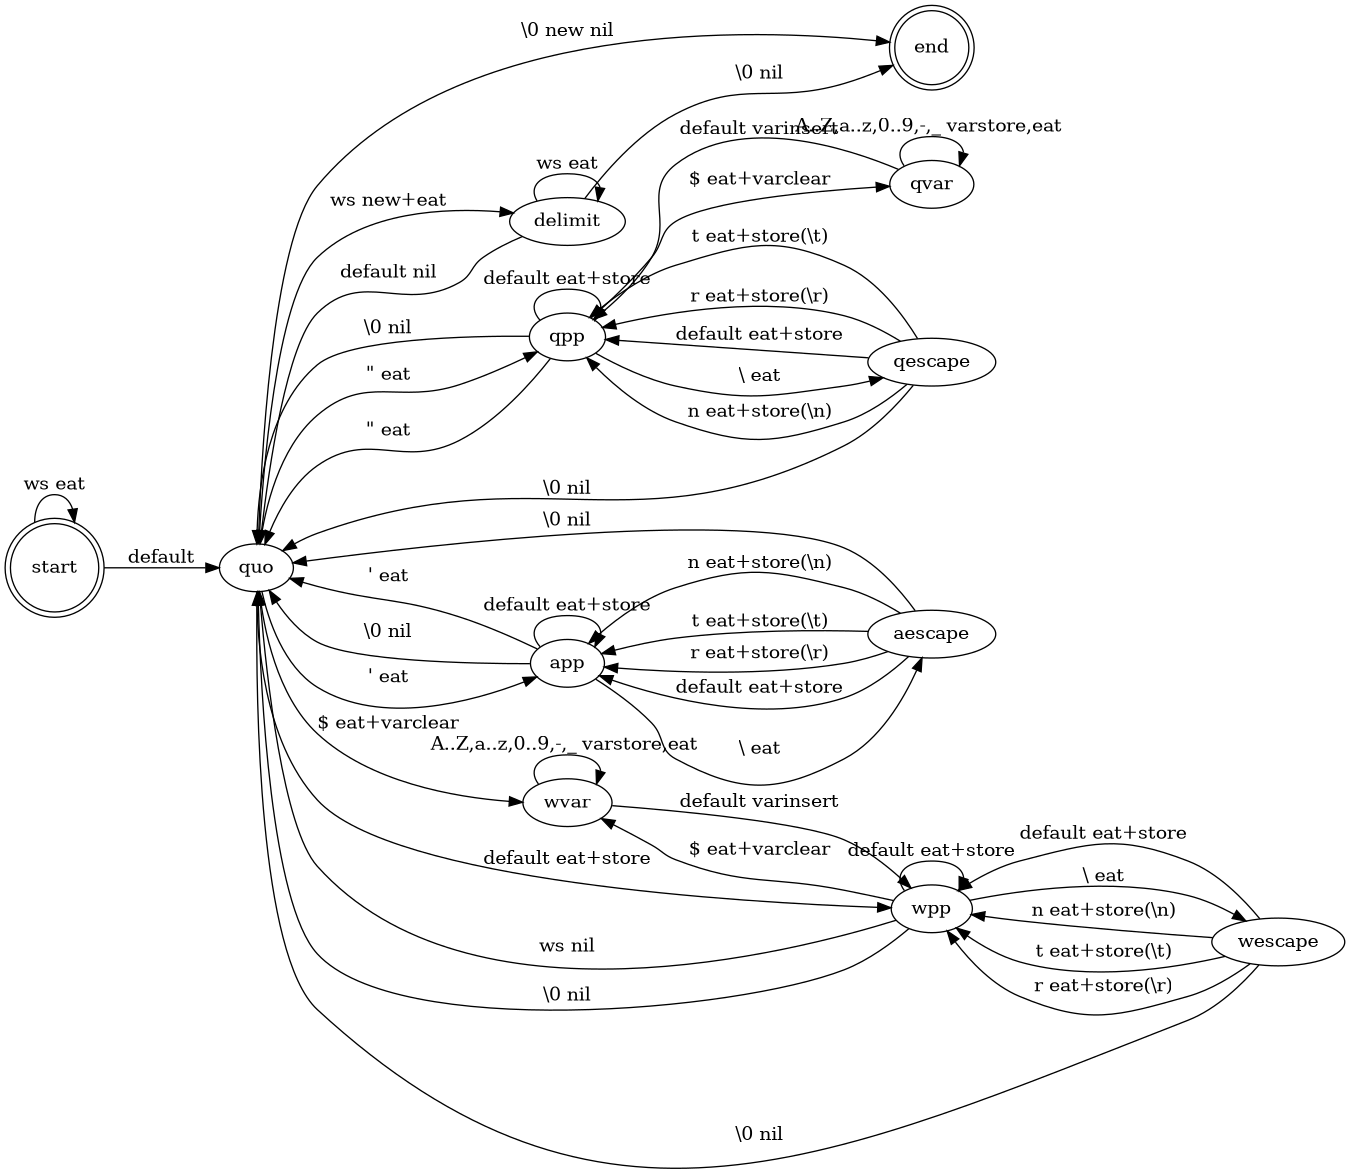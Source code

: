 digraph "libcli_tokenizer" {
	epsilon=0.01;
	maxiter=1000;
	start=4;
	center=1;
	size="9,9";
	edgehandles=0;
	rankdir=LR;
	
	"start" [shape = doublecircle];
	"end" [shape = doublecircle level=1];

	"start"	-> "start"	[label="ws eat"]
	"start" -> "quo"	[label="default"]

	"quo" -> "delimit" [label="ws new+eat"]
	"quo" -> "qpp"	[label="\" eat"]
	"quo" -> "app"	[label="\' eat"]
	"quo" -> "end"	[label="\\0 new nil"]
	"quo" -> "wvar" [label="$ eat+varclear"]
	"quo" -> "wpp"	[label="default eat+store"]


	"delimit" -> "delimit"	[label="ws eat"]
	"delimit" -> "end"		[label="\\0 nil"]
	"delimit" -> "quo"		[label="default nil"]

	"wpp"	-> "wescape"		[label="\\ eat"]
	"wpp"	-> "quo"	[label="ws nil"]
	"wpp"  	-> "quo"	[label="\\0 nil"]
	"wpp"	-> "wvar" [label="$ eat+varclear"]
	"wpp"	-> "wpp"			[label="default eat+store"]

	"wvar"	-> "wvar" [label="A..Z,a..z,0..9,-,_ varstore,eat "]
	"wvar"	-> "wpp"	[label="default varinsert"]

	"wescape"	-> "quo" [label="\\0 nil"]
	"wescape"	-> "wpp"		[label="n eat+store(\\n)"]
	"wescape"	-> "wpp"		[label="t eat+store(\\t)"]
	"wescape"	-> "wpp"		[label="r eat+store(\\r)"]
	"wescape"	-> "wpp" 		[label="default eat+store"]

	"qpp"	-> "qescape"		[label="\\ eat"]
	"qpp"	-> "quo"	[label="\" eat"]
	"qpp"  	-> "quo"	[label="\\0 nil"]
	"qpp"	-> "qvar" [label="$ eat+varclear"]
	"qpp"	-> "qpp"			[label="default eat+store"]

	"qescape"	-> "quo" [label="\\0 nil"]
	"qescape"	-> "qpp"		[label="n eat+store(\\n)"]
	"qescape"	-> "qpp"		[label="t eat+store(\\t)"]
	"qescape"	-> "qpp"		[label="r eat+store(\\r)"]
	"qescape"	-> "qpp" 		[label="default eat+store"]

	"qvar"	-> "qvar" [label="A..Z,a..z,0..9,-,_ varstore,eat "]
	"qvar"	-> "qpp"	[label="default varinsert"]

	"app"	-> "aescape"		[label="\\ eat"]
	"app"	-> "quo"	[label="\' eat"]
	"app"  	-> "quo"	[label="\\0 nil"]
	"app"	-> "app"			[label="default eat+store"]

	"aescape"	-> "quo" [label="\\0 nil"]
	"aescape"	-> "app"		[label="n eat+store(\\n)"]
	"aescape"	-> "app"		[label="t eat+store(\\t)"]
	"aescape"	-> "app"		[label="r eat+store(\\r)"]
	"aescape"	-> "app" 		[label="default eat+store"]
}
